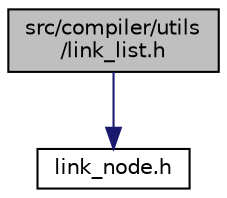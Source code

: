 digraph "src/compiler/utils/link_list.h"
{
 // INTERACTIVE_SVG=YES
  edge [fontname="Helvetica",fontsize="10",labelfontname="Helvetica",labelfontsize="10"];
  node [fontname="Helvetica",fontsize="10",shape=record];
  Node0 [label="src/compiler/utils\l/link_list.h",height=0.2,width=0.4,color="black", fillcolor="grey75", style="filled", fontcolor="black"];
  Node0 -> Node1 [color="midnightblue",fontsize="10",style="solid",fontname="Helvetica"];
  Node1 [label="link_node.h",height=0.2,width=0.4,color="black", fillcolor="white", style="filled",URL="$d9/d56/link__node_8h.html",tooltip="Purpose: link_node data structure. "];
}
